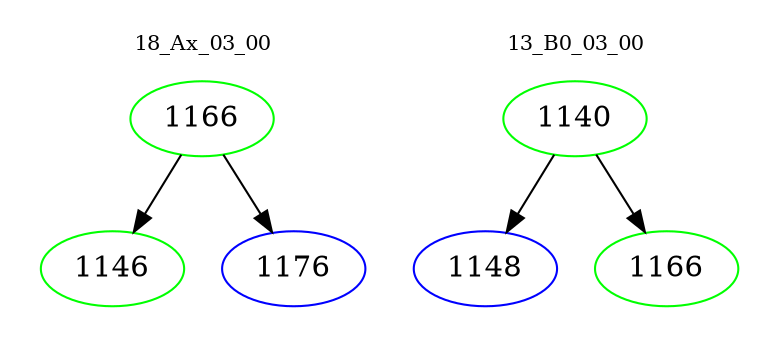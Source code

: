 digraph{
subgraph cluster_0 {
color = white
label = "18_Ax_03_00";
fontsize=10;
T0_1166 [label="1166", color="green"]
T0_1166 -> T0_1146 [color="black"]
T0_1146 [label="1146", color="green"]
T0_1166 -> T0_1176 [color="black"]
T0_1176 [label="1176", color="blue"]
}
subgraph cluster_1 {
color = white
label = "13_B0_03_00";
fontsize=10;
T1_1140 [label="1140", color="green"]
T1_1140 -> T1_1148 [color="black"]
T1_1148 [label="1148", color="blue"]
T1_1140 -> T1_1166 [color="black"]
T1_1166 [label="1166", color="green"]
}
}
